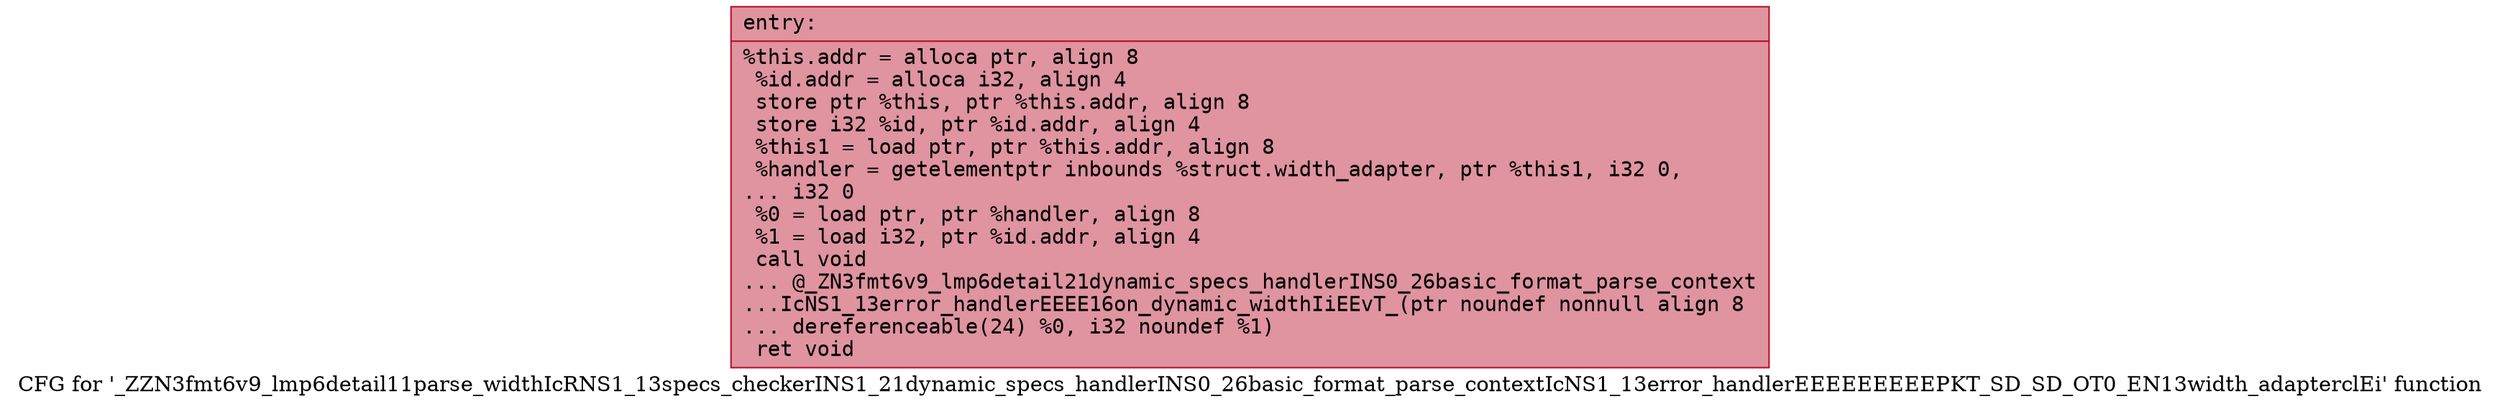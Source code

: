 digraph "CFG for '_ZZN3fmt6v9_lmp6detail11parse_widthIcRNS1_13specs_checkerINS1_21dynamic_specs_handlerINS0_26basic_format_parse_contextIcNS1_13error_handlerEEEEEEEEEPKT_SD_SD_OT0_EN13width_adapterclEi' function" {
	label="CFG for '_ZZN3fmt6v9_lmp6detail11parse_widthIcRNS1_13specs_checkerINS1_21dynamic_specs_handlerINS0_26basic_format_parse_contextIcNS1_13error_handlerEEEEEEEEEPKT_SD_SD_OT0_EN13width_adapterclEi' function";

	Node0x556bfeacf490 [shape=record,color="#b70d28ff", style=filled, fillcolor="#b70d2870" fontname="Courier",label="{entry:\l|  %this.addr = alloca ptr, align 8\l  %id.addr = alloca i32, align 4\l  store ptr %this, ptr %this.addr, align 8\l  store i32 %id, ptr %id.addr, align 4\l  %this1 = load ptr, ptr %this.addr, align 8\l  %handler = getelementptr inbounds %struct.width_adapter, ptr %this1, i32 0,\l... i32 0\l  %0 = load ptr, ptr %handler, align 8\l  %1 = load i32, ptr %id.addr, align 4\l  call void\l... @_ZN3fmt6v9_lmp6detail21dynamic_specs_handlerINS0_26basic_format_parse_context\l...IcNS1_13error_handlerEEEE16on_dynamic_widthIiEEvT_(ptr noundef nonnull align 8\l... dereferenceable(24) %0, i32 noundef %1)\l  ret void\l}"];
}
